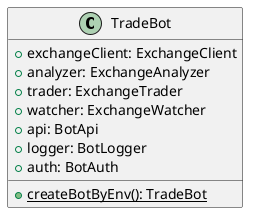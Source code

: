 @startuml
class TradeBot {
    +exchangeClient: ExchangeClient
    +analyzer: ExchangeAnalyzer
    +trader: ExchangeTrader
    +watcher: ExchangeWatcher
    +api: BotApi
    +logger: BotLogger
    +auth: BotAuth
    +{static} createBotByEnv(): TradeBot
}
@enduml

